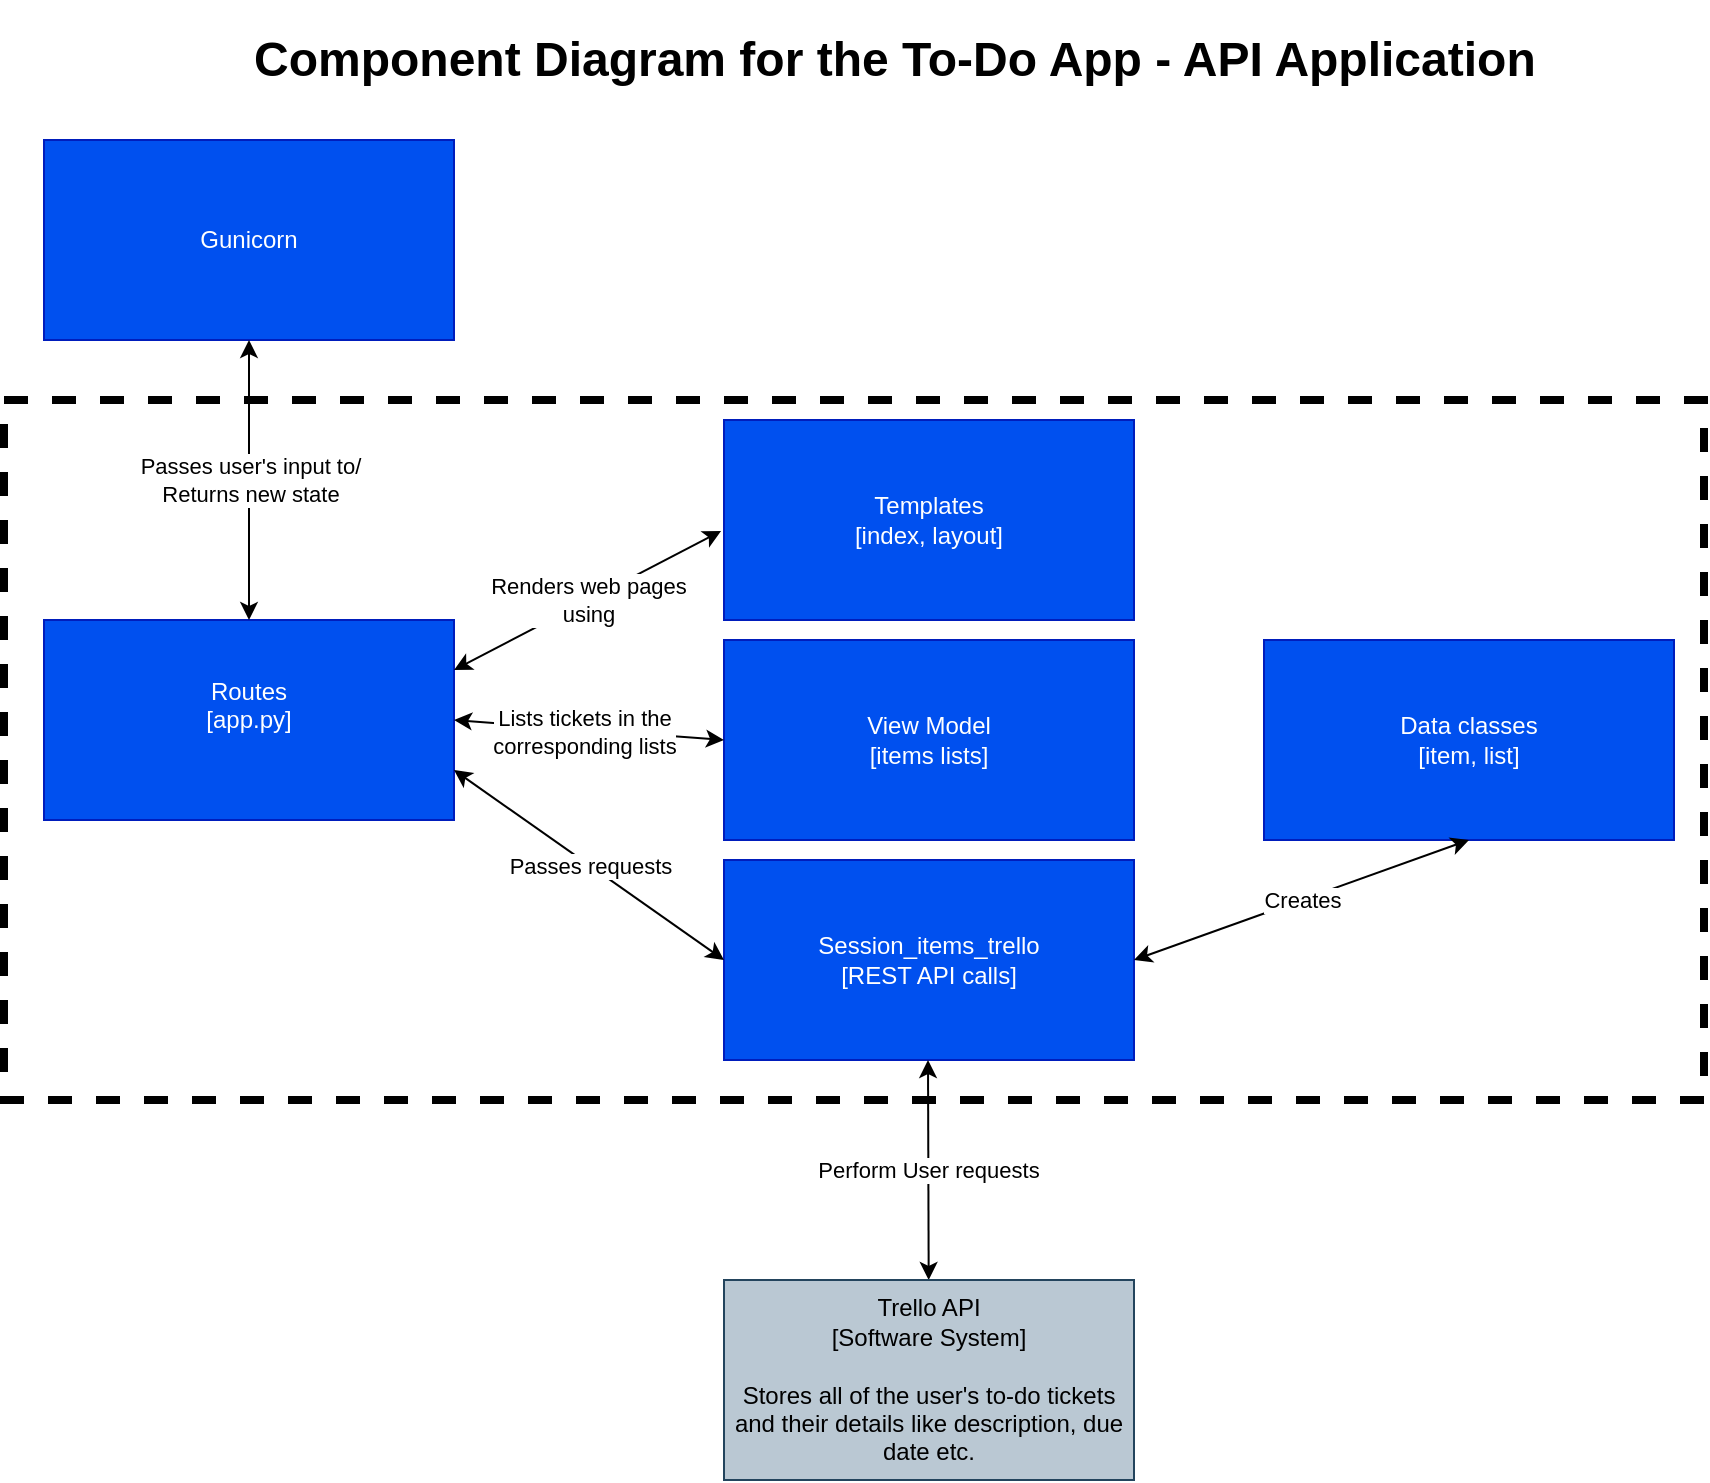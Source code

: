 <mxfile version="20.0.3" type="device"><diagram id="mQenWBhpoyYuK5x2KkZJ" name="Page-1"><mxGraphModel dx="1198" dy="717" grid="1" gridSize="10" guides="1" tooltips="1" connect="1" arrows="1" fold="1" page="1" pageScale="1" pageWidth="827" pageHeight="1169" math="0" shadow="0"><root><mxCell id="0"/><mxCell id="1" parent="0"/><mxCell id="GBzPFCLve3D271CUVcA5-1" value="&lt;h1&gt;Component Diagram for the To-Do App - API Application&lt;/h1&gt;" style="text;html=1;strokeColor=none;fillColor=none;spacing=5;spacingTop=-20;whiteSpace=wrap;overflow=hidden;rounded=0;" vertex="1" parent="1"><mxGeometry x="190" y="40" width="670" height="100" as="geometry"/></mxCell><mxCell id="GBzPFCLve3D271CUVcA5-5" value="" style="rounded=0;whiteSpace=wrap;html=1;fillColor=none;dashed=1;strokeWidth=4;" vertex="1" parent="1"><mxGeometry x="70" y="230" width="850" height="350" as="geometry"/></mxCell><mxCell id="GBzPFCLve3D271CUVcA5-41" value="Gunicorn" style="text;html=1;strokeColor=#001DBC;fillColor=#0050ef;align=center;verticalAlign=middle;whiteSpace=wrap;rounded=0;fontColor=#ffffff;" vertex="1" parent="1"><mxGeometry x="90" y="100" width="205" height="100" as="geometry"/></mxCell><mxCell id="GBzPFCLve3D271CUVcA5-42" value="Routes&lt;br&gt;[app.py]&lt;br&gt;&lt;br&gt;" style="text;html=1;strokeColor=#001DBC;fillColor=#0050ef;align=center;verticalAlign=middle;whiteSpace=wrap;rounded=0;fontColor=#ffffff;" vertex="1" parent="1"><mxGeometry x="90" y="340" width="205" height="100" as="geometry"/></mxCell><mxCell id="GBzPFCLve3D271CUVcA5-43" value="Templates&lt;br&gt;[index, layout]" style="text;html=1;strokeColor=#001DBC;fillColor=#0050ef;align=center;verticalAlign=middle;whiteSpace=wrap;rounded=0;fontColor=#ffffff;" vertex="1" parent="1"><mxGeometry x="430" y="240" width="205" height="100" as="geometry"/></mxCell><mxCell id="GBzPFCLve3D271CUVcA5-45" value="View Model&lt;br&gt;[items lists]" style="text;html=1;strokeColor=#001DBC;fillColor=#0050ef;align=center;verticalAlign=middle;whiteSpace=wrap;rounded=0;fontColor=#ffffff;" vertex="1" parent="1"><mxGeometry x="430" y="350" width="205" height="100" as="geometry"/></mxCell><mxCell id="GBzPFCLve3D271CUVcA5-46" value="Data classes&lt;br&gt;[item, list]" style="text;html=1;strokeColor=#001DBC;fillColor=#0050ef;align=center;verticalAlign=middle;whiteSpace=wrap;rounded=0;fontColor=#ffffff;" vertex="1" parent="1"><mxGeometry x="700" y="350" width="205" height="100" as="geometry"/></mxCell><mxCell id="GBzPFCLve3D271CUVcA5-44" value="Session_items_trello&lt;br&gt;[REST API calls]" style="text;html=1;strokeColor=#001DBC;fillColor=#0050ef;align=center;verticalAlign=middle;whiteSpace=wrap;rounded=0;fontColor=#ffffff;" vertex="1" parent="1"><mxGeometry x="430" y="460" width="205" height="100" as="geometry"/></mxCell><mxCell id="GBzPFCLve3D271CUVcA5-49" value="Passes user's input to/&lt;br&gt;Returns new state" style="endArrow=classic;startArrow=classic;html=1;rounded=0;exitX=0.5;exitY=0;exitDx=0;exitDy=0;entryX=0.5;entryY=1;entryDx=0;entryDy=0;" edge="1" parent="1" source="GBzPFCLve3D271CUVcA5-42" target="GBzPFCLve3D271CUVcA5-41"><mxGeometry width="50" height="50" relative="1" as="geometry"><mxPoint x="192.58" y="320" as="sourcePoint"/><mxPoint x="190" y="200" as="targetPoint"/><Array as="points"/></mxGeometry></mxCell><mxCell id="GBzPFCLve3D271CUVcA5-52" value="Renders web pages&lt;br&gt;using" style="endArrow=classic;startArrow=classic;html=1;rounded=0;exitX=1;exitY=0.25;exitDx=0;exitDy=0;entryX=-0.007;entryY=0.555;entryDx=0;entryDy=0;entryPerimeter=0;" edge="1" parent="1" source="GBzPFCLve3D271CUVcA5-42" target="GBzPFCLve3D271CUVcA5-43"><mxGeometry width="50" height="50" relative="1" as="geometry"><mxPoint x="420" y="410" as="sourcePoint"/><mxPoint x="470" y="360" as="targetPoint"/></mxGeometry></mxCell><mxCell id="GBzPFCLve3D271CUVcA5-53" value="" style="endArrow=classic;startArrow=classic;html=1;rounded=0;entryX=0;entryY=0.5;entryDx=0;entryDy=0;exitX=1;exitY=0.5;exitDx=0;exitDy=0;" edge="1" parent="1" source="GBzPFCLve3D271CUVcA5-42" target="GBzPFCLve3D271CUVcA5-45"><mxGeometry width="50" height="50" relative="1" as="geometry"><mxPoint x="300" y="390" as="sourcePoint"/><mxPoint x="470" y="360" as="targetPoint"/></mxGeometry></mxCell><mxCell id="GBzPFCLve3D271CUVcA5-54" value="Lists tickets in the &lt;br&gt;corresponding lists" style="edgeLabel;html=1;align=center;verticalAlign=middle;resizable=0;points=[];" vertex="1" connectable="0" parent="GBzPFCLve3D271CUVcA5-53"><mxGeometry x="-0.03" y="-1" relative="1" as="geometry"><mxPoint as="offset"/></mxGeometry></mxCell><mxCell id="GBzPFCLve3D271CUVcA5-55" value="Passes requests" style="endArrow=classic;startArrow=classic;html=1;rounded=0;exitX=0;exitY=0.5;exitDx=0;exitDy=0;entryX=1;entryY=0.75;entryDx=0;entryDy=0;" edge="1" parent="1" source="GBzPFCLve3D271CUVcA5-44" target="GBzPFCLve3D271CUVcA5-42"><mxGeometry width="50" height="50" relative="1" as="geometry"><mxPoint x="245" y="480" as="sourcePoint"/><mxPoint x="295" y="430" as="targetPoint"/></mxGeometry></mxCell><mxCell id="GBzPFCLve3D271CUVcA5-56" value="Creates" style="endArrow=classic;startArrow=classic;html=1;rounded=0;exitX=1;exitY=0.5;exitDx=0;exitDy=0;entryX=0.5;entryY=1;entryDx=0;entryDy=0;" edge="1" parent="1" source="GBzPFCLve3D271CUVcA5-44" target="GBzPFCLve3D271CUVcA5-46"><mxGeometry width="50" height="50" relative="1" as="geometry"><mxPoint x="920" y="545" as="sourcePoint"/><mxPoint x="785" y="450" as="targetPoint"/></mxGeometry></mxCell><mxCell id="GBzPFCLve3D271CUVcA5-60" value="Perform User requests" style="endArrow=classic;startArrow=classic;html=1;rounded=0;" edge="1" parent="1"><mxGeometry width="50" height="50" relative="1" as="geometry"><mxPoint x="532.344" y="670" as="sourcePoint"/><mxPoint x="532" y="560" as="targetPoint"/><Array as="points"/></mxGeometry></mxCell><mxCell id="GBzPFCLve3D271CUVcA5-61" value="Trello API&lt;br&gt;[Software System]&lt;br&gt;&lt;br&gt;Stores all of the user's to-do tickets&lt;br&gt;and their details like description, due date etc." style="text;html=1;strokeColor=#23445d;fillColor=#bac8d3;align=center;verticalAlign=middle;whiteSpace=wrap;rounded=0;" vertex="1" parent="1"><mxGeometry x="430" y="670" width="205" height="100" as="geometry"/></mxCell></root></mxGraphModel></diagram></mxfile>